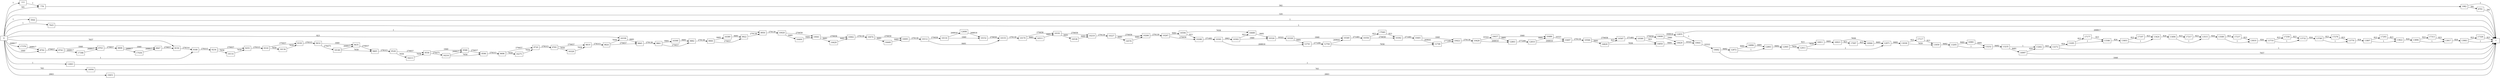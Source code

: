 digraph {
	graph [rankdir=LR]
	node [shape=rectangle]
	777 -> 778 [label=1]
	778 -> 1982 [label=582]
	1982 -> 1 [label=1]
	1982 -> 8701 [label=581]
	5944 -> 1 [label=1]
	7925 -> 1 [label=1]
	8701 -> 1 [label=581]
	8702 -> 8742 [label=270657]
	8742 -> 8763 [label=1840]
	8742 -> 17398 [label=268817]
	8763 -> 8808 [label=270657]
	8808 -> 8847 [label=1840]
	8808 -> 17436 [label=268817]
	8847 -> 9159 [label=270657]
	9159 -> 9180 [label=278314]
	9180 -> 9234 [label=278315]
	9234 -> 9255 [label=270657]
	9234 -> 16114 [label=7658]
	9255 -> 9318 [label=278315]
	9318 -> 9339 [label=270657]
	9318 -> 16134 [label=7658]
	9339 -> 9414 [label=278315]
	9414 -> 9435 [label=1840]
	9414 -> 16146 [label=276475]
	9435 -> 9465 [label=270657]
	9465 -> 9528 [label=278315]
	9528 -> 9558 [label=270657]
	9528 -> 16213 [label=7658]
	9558 -> 9588 [label=1840]
	9558 -> 16216 [label=276475]
	9588 -> 9598 [label=270657]
	9598 -> 9696 [label=278315]
	9696 -> 9720 [label=270657]
	9696 -> 16275 [label=7658]
	9720 -> 9765 [label=278315]
	9765 -> 9819 [label=270657]
	9765 -> 16328 [label=7658]
	9819 -> 9824 [label=278315]
	9824 -> 9845 [label=270657]
	9824 -> 16338 [label=7658]
	9845 -> 9861 [label=279138]
	9861 -> 9882 [label=270657]
	9861 -> 16368 [label=8481]
	9882 -> 9900 [label=279138]
	9900 -> 9922 [label=270657]
	9900 -> 16389 [label=8481]
	9922 -> 9950 [label=279138]
	9950 -> 10020 [label=279139]
	10020 -> 10041 [label=270658]
	10020 -> 16409 [label=8481]
	10041 -> 10062 [label=270658]
	10041 -> 16429 [label=8481]
	10062 -> 10074 [label=279139]
	10074 -> 10095 [label=270658]
	10074 -> 16449 [label=8481]
	10095 -> 10112 [label=279139]
	10112 -> 10116 [label=270658]
	10112 -> 10155 [label=8481]
	10116 -> 10152 [label=1840]
	10116 -> 12698 [label=268818]
	10152 -> 10155 [label=270658]
	10155 -> 10170 [label=279139]
	10170 -> 10191 [label=270658]
	10170 -> 16511 [label=8481]
	10191 -> 10219 [label=270658]
	10191 -> 16538 [label=8481]
	10219 -> 10227 [label=279139]
	10227 -> 10266 [label=270658]
	10227 -> 16576 [label=8481]
	10266 -> 10267 [label=279139]
	10267 -> 10288 [label=270658]
	10267 -> 16594 [label=8481]
	10288 -> 10301 [label=271481]
	10301 -> 10302 [label=2663]
	10301 -> 12741 [label=268818]
	10302 -> 10324 [label=1840]
	10302 -> 16689 [label=823]
	10324 -> 10328 [label=10321]
	10328 -> 10349 [label=1840]
	10328 -> 12741 [label=8481]
	10349 -> 10356 [label=271481]
	10356 -> 10392 [label=270658]
	10356 -> 17040 [label=823]
	10392 -> 10401 [label=271481]
	10401 -> 10422 [label=1840]
	10401 -> 12748 [label=269641]
	10422 -> 10428 [label=279139]
	10428 -> 10437 [label=10321]
	10428 -> 12803 [label=268818]
	10437 -> 10486 [label=1840]
	10437 -> 12803 [label=8481]
	10486 -> 10497 [label=10321]
	10497 -> 10566 [label=279139]
	10566 -> 10587 [label=270658]
	10566 -> 16829 [label=8481]
	10587 -> 10589 [label=271481]
	10589 -> 10608 [label=270658]
	10589 -> 16850 [label=823]
	10608 -> 10629 [label=1840]
	10608 -> 12855 [label=268818]
	10629 -> 10641 [label=10321]
	10641 -> 10682 [label=10322]
	10682 -> 1 [label=1840]
	10682 -> 12872 [label=8482]
	12663 -> 1 [label=1]
	12698 -> 10152 [label=268818]
	12741 -> 12744 [label=277299]
	12744 -> 10349 [label=269641]
	12744 -> 12748 [label=7658]
	12748 -> 10422 [label=277299]
	12803 -> 12810 [label=277299]
	12810 -> 10497 [label=268818]
	12810 -> 10486 [label=8481]
	12855 -> 1 [label=268817]
	12855 -> 10641 [label=1]
	12872 -> 12893 [label=1]
	12872 -> 16896 [label=8481]
	12893 -> 12905 [label=8482]
	12905 -> 12911 [label=7659]
	12905 -> 16911 [label=823]
	12911 -> 12971 [label=1]
	12911 -> 16911 [label=7658]
	12971 -> 13038 [label=8482]
	13038 -> 13059 [label=7659]
	13038 -> 17117 [label=823]
	13059 -> 13205 [label=8482]
	13205 -> 13232 [label=1]
	13205 -> 16981 [label=8481]
	13232 -> 13235 [label=8482]
	13235 -> 13262 [label=1]
	13235 -> 16997 [label=8481]
	13262 -> 13272 [label=825]
	13272 -> 1 [label=1]
	13272 -> 13295 [label=824]
	13295 -> 13346 [label=1]
	13295 -> 17177 [label=823]
	13346 -> 13403 [label=824]
	13403 -> 13424 [label=1]
	13403 -> 17197 [label=823]
	13424 -> 13494 [label=824]
	13494 -> 13515 [label=1]
	13494 -> 17217 [label=823]
	13515 -> 13589 [label=824]
	13589 -> 13610 [label=1]
	13589 -> 17237 [label=823]
	13610 -> 13710 [label=824]
	13710 -> 13732 [label=1]
	13710 -> 17258 [label=823]
	13732 -> 13749 [label=824]
	13749 -> 13770 [label=1]
	13749 -> 17278 [label=823]
	13770 -> 13807 [label=824]
	13807 -> 13822 [label=1]
	13807 -> 17293 [label=823]
	13822 -> 13896 [label=824]
	13896 -> 13917 [label=1]
	13896 -> 17313 [label=823]
	13917 -> 13983 [label=824]
	13983 -> 1 [label=1]
	13983 -> 17326 [label=823]
	16094 -> 1 [label=765]
	16114 -> 9255 [label=7658]
	16134 -> 9339 [label=7658]
	16146 -> 9465 [label=7658]
	16146 -> 9435 [label=268817]
	16213 -> 9558 [label=7658]
	16216 -> 9598 [label=7658]
	16216 -> 9588 [label=268817]
	16275 -> 9720 [label=7658]
	16328 -> 9819 [label=7658]
	16338 -> 9845 [label=8481]
	16368 -> 9882 [label=8481]
	16389 -> 9922 [label=8481]
	16409 -> 10041 [label=8481]
	16429 -> 10062 [label=8481]
	16449 -> 10095 [label=8481]
	16511 -> 10191 [label=8481]
	16538 -> 10219 [label=8481]
	16576 -> 10266 [label=8481]
	16594 -> 16689 [label=7658]
	16594 -> 10288 [label=823]
	16689 -> 10324 [label=8481]
	16829 -> 16850 [label=7658]
	16829 -> 10587 [label=823]
	16850 -> 10629 [label=8481]
	16896 -> 12893 [label=8481]
	16911 -> 16923 [label=8481]
	16923 -> 16944 [label=7658]
	16923 -> 17097 [label=823]
	16944 -> 12971 [label=8481]
	16981 -> 13232 [label=8481]
	16997 -> 1 [label=7657]
	16997 -> 13262 [label=824]
	17040 -> 10392 [label=823]
	17097 -> 16944 [label=823]
	17117 -> 13059 [label=823]
	17177 -> 13346 [label=823]
	17197 -> 13424 [label=823]
	17217 -> 13515 [label=823]
	17237 -> 13610 [label=823]
	17258 -> 13732 [label=823]
	17278 -> 13770 [label=823]
	17293 -> 13822 [label=823]
	17313 -> 13917 [label=823]
	17326 -> 1 [label=823]
	17378 -> 8702 [label=268817]
	17398 -> 8763 [label=268817]
	17436 -> 8847 [label=268817]
	19451 -> 1 [label=2663]
	0 -> 778 [label=581]
	0 -> 8702 [label=1840]
	0 -> 9950 [label=1]
	0 -> 9159 [label=7657]
	0 -> 16338 [label=823]
	0 -> 9180 [label=1]
	0 -> 777 [label=1]
	0 -> 1 [label=324]
	0 -> 5944 [label=1]
	0 -> 7925 [label=1]
	0 -> 12663 [label=1]
	0 -> 16094 [label=765]
	0 -> 17378 [label=268817]
	0 -> 19451 [label=2663]
}
